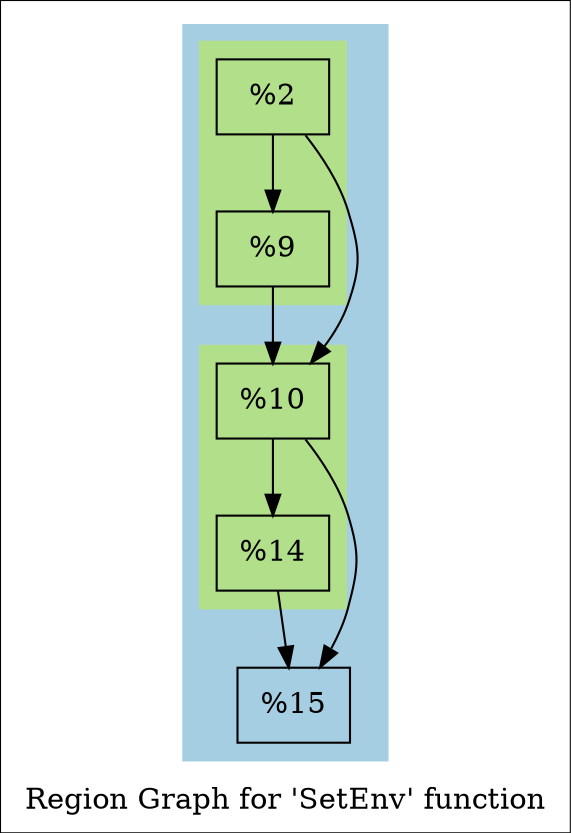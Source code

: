 digraph "Region Graph for 'SetEnv' function" {
	label="Region Graph for 'SetEnv' function";

	Node0xd695a0 [shape=record,label="{%2}"];
	Node0xd695a0 -> Node0xcf3710;
	Node0xd695a0 -> Node0xd663f0;
	Node0xcf3710 [shape=record,label="{%9}"];
	Node0xcf3710 -> Node0xd663f0;
	Node0xd663f0 [shape=record,label="{%10}"];
	Node0xd663f0 -> Node0xd5e0a0;
	Node0xd663f0 -> Node0xce1d70;
	Node0xd5e0a0 [shape=record,label="{%14}"];
	Node0xd5e0a0 -> Node0xce1d70;
	Node0xce1d70 [shape=record,label="{%15}"];
	colorscheme = "paired12"
        subgraph cluster_0xdc3700 {
          label = "";
          style = filled;
          color = 1
          subgraph cluster_0xc7c2c0 {
            label = "";
            style = filled;
            color = 3
            Node0xd695a0;
            Node0xcf3710;
          }
          subgraph cluster_0xd33700 {
            label = "";
            style = filled;
            color = 3
            Node0xd663f0;
            Node0xd5e0a0;
          }
          Node0xce1d70;
        }
}
